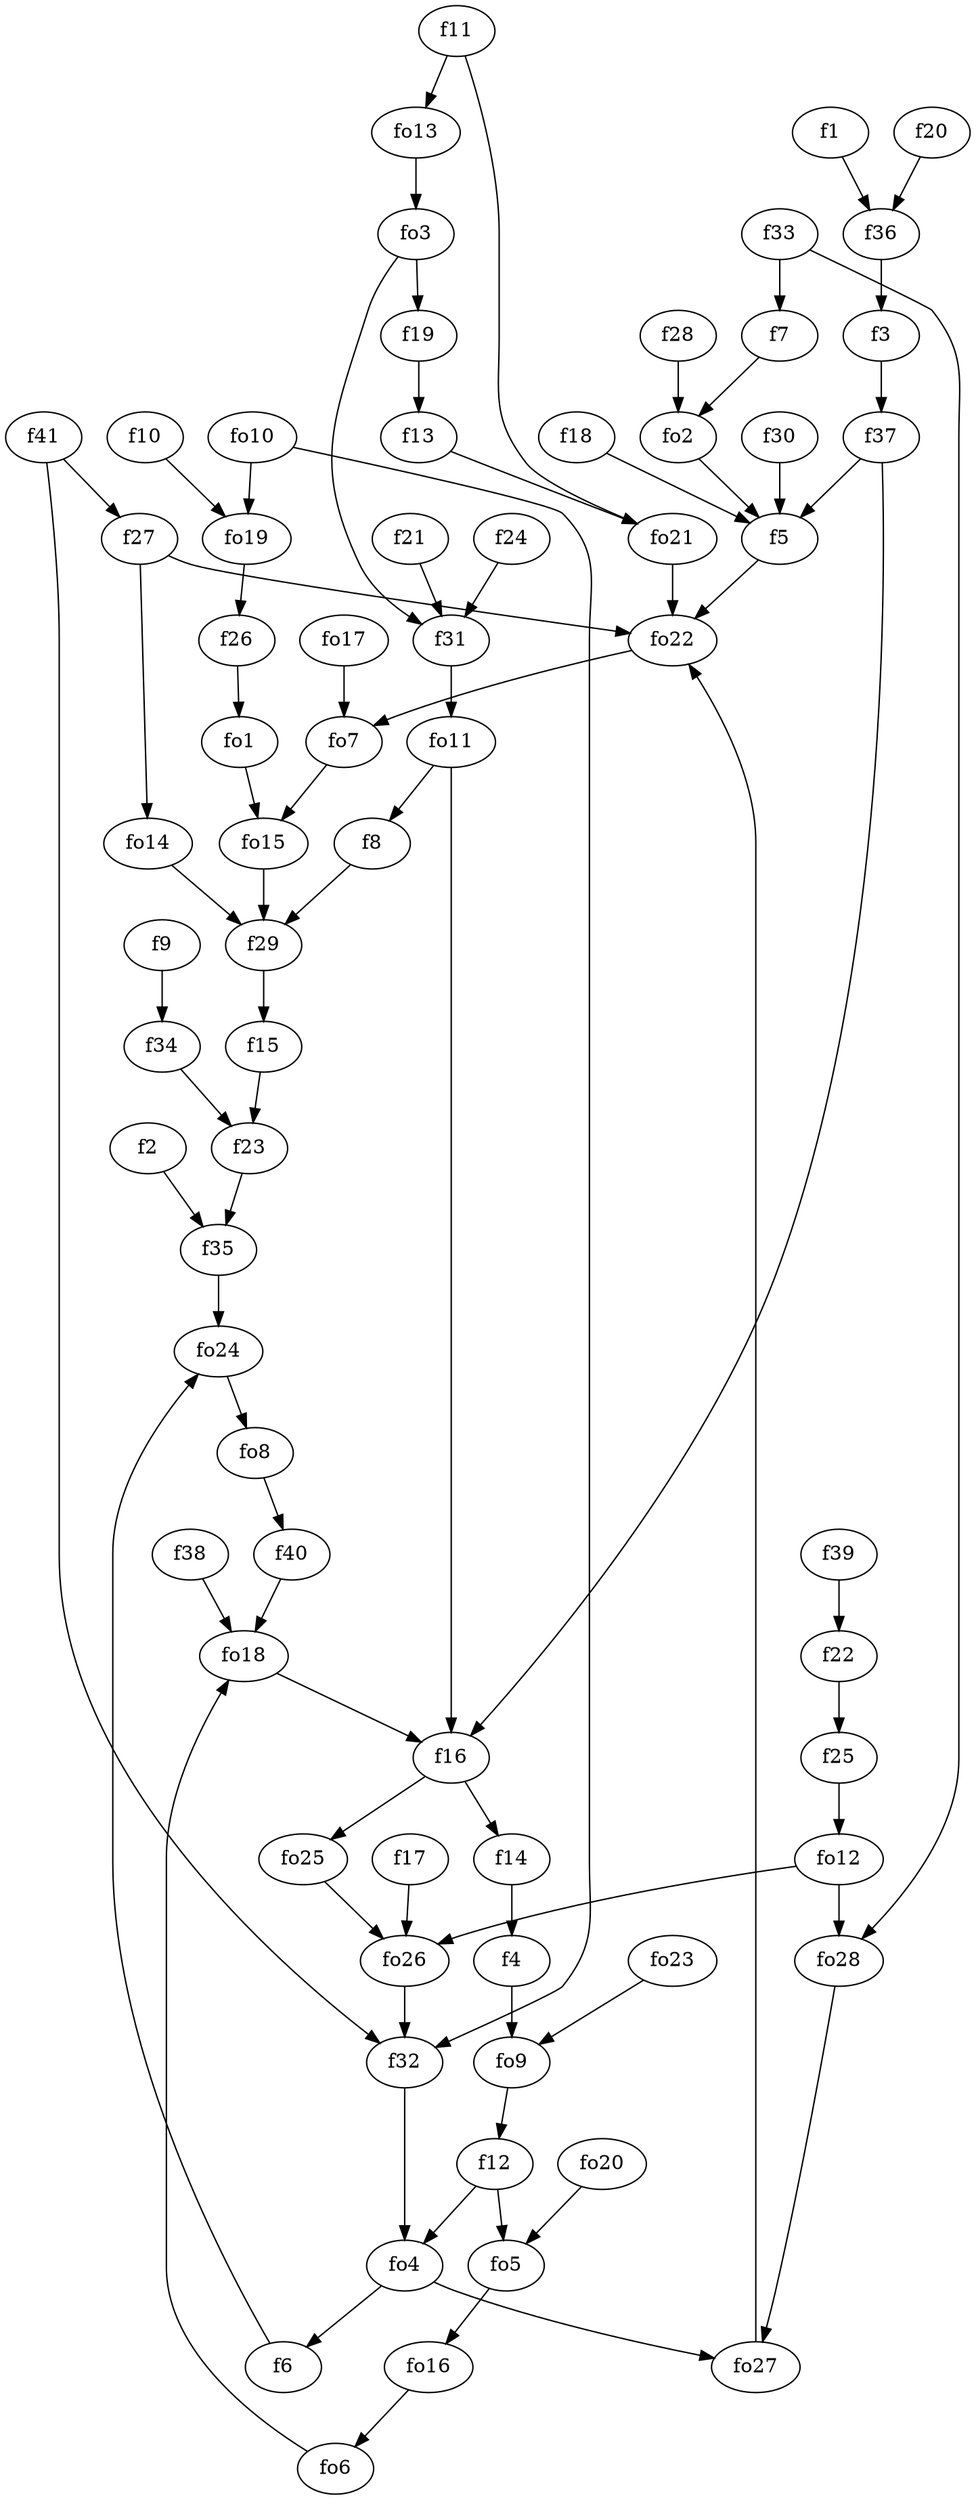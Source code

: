 strict digraph  {
f1;
f2;
f3;
f4;
f5;
f6;
f7;
f8;
f9;
f10;
f11;
f12;
f13;
f14;
f15;
f16;
f17;
f18;
f19;
f20;
f21;
f22;
f23;
f24;
f25;
f26;
f27;
f28;
f29;
f30;
f31;
f32;
f33;
f34;
f35;
f36;
f37;
f38;
f39;
f40;
f41;
fo1;
fo2;
fo3;
fo4;
fo5;
fo6;
fo7;
fo8;
fo9;
fo10;
fo11;
fo12;
fo13;
fo14;
fo15;
fo16;
fo17;
fo18;
fo19;
fo20;
fo21;
fo22;
fo23;
fo24;
fo25;
fo26;
fo27;
fo28;
f1 -> f36  [weight=2];
f2 -> f35  [weight=2];
f3 -> f37  [weight=2];
f4 -> fo9  [weight=2];
f5 -> fo22  [weight=2];
f6 -> fo24  [weight=2];
f7 -> fo2  [weight=2];
f8 -> f29  [weight=2];
f9 -> f34  [weight=2];
f10 -> fo19  [weight=2];
f11 -> fo21  [weight=2];
f11 -> fo13  [weight=2];
f12 -> fo4  [weight=2];
f12 -> fo5  [weight=2];
f13 -> fo21  [weight=2];
f14 -> f4  [weight=2];
f15 -> f23  [weight=2];
f16 -> fo25  [weight=2];
f16 -> f14  [weight=2];
f17 -> fo26  [weight=2];
f18 -> f5  [weight=2];
f19 -> f13  [weight=2];
f20 -> f36  [weight=2];
f21 -> f31  [weight=2];
f22 -> f25  [weight=2];
f23 -> f35  [weight=2];
f24 -> f31  [weight=2];
f25 -> fo12  [weight=2];
f26 -> fo1  [weight=2];
f27 -> fo22  [weight=2];
f27 -> fo14  [weight=2];
f28 -> fo2  [weight=2];
f29 -> f15  [weight=2];
f30 -> f5  [weight=2];
f31 -> fo11  [weight=2];
f32 -> fo4  [weight=2];
f33 -> fo28  [weight=2];
f33 -> f7  [weight=2];
f34 -> f23  [weight=2];
f35 -> fo24  [weight=2];
f36 -> f3  [weight=2];
f37 -> f5  [weight=2];
f37 -> f16  [weight=2];
f38 -> fo18  [weight=2];
f39 -> f22  [weight=2];
f40 -> fo18  [weight=2];
f41 -> f32  [weight=2];
f41 -> f27  [weight=2];
fo1 -> fo15  [weight=2];
fo2 -> f5  [weight=2];
fo3 -> f31  [weight=2];
fo3 -> f19  [weight=2];
fo4 -> f6  [weight=2];
fo4 -> fo27  [weight=2];
fo5 -> fo16  [weight=2];
fo6 -> fo18  [weight=2];
fo7 -> fo15  [weight=2];
fo8 -> f40  [weight=2];
fo9 -> f12  [weight=2];
fo10 -> fo19  [weight=2];
fo10 -> f32  [weight=2];
fo11 -> f16  [weight=2];
fo11 -> f8  [weight=2];
fo12 -> fo26  [weight=2];
fo12 -> fo28  [weight=2];
fo13 -> fo3  [weight=2];
fo14 -> f29  [weight=2];
fo15 -> f29  [weight=2];
fo16 -> fo6  [weight=2];
fo17 -> fo7  [weight=2];
fo18 -> f16  [weight=2];
fo19 -> f26  [weight=2];
fo20 -> fo5  [weight=2];
fo21 -> fo22  [weight=2];
fo22 -> fo7  [weight=2];
fo23 -> fo9  [weight=2];
fo24 -> fo8  [weight=2];
fo25 -> fo26  [weight=2];
fo26 -> f32  [weight=2];
fo27 -> fo22  [weight=2];
fo28 -> fo27  [weight=2];
}
